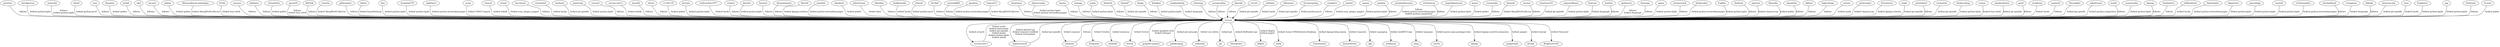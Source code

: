 digraph network {
    "gravitus"
    "davidgarvey"
    "wawrzek"
    "sfried"
    "tsee"
    "dengmin"
    "hcilab"
    "skyl"
    "mvuets"
    "jubbsy"
    "dhanasekaran-anbalagan"
    "b10m"
    "manzur"
    "kablamo"
    "virtualirfan"
    "guest20"
    "k4rthik"
    "ruiaylin"
    "gilimanjaro"
    "ludios"
    "fatz"
    "xiaoping378"
    "eighthave"
    "acme"
    "reinout"
    "schatt"
    "bucciarati"
    "eeisenhart"
    "methane"
    "jametong"
    "crovner"
    "seveas-test-2"
    "seveas-test-1"
    "mzachh"
    "eferro"
    "v1ct0r-LH"
    "kevints"
    "realtorchris1977"
    "wclarie"
    "jfautley"
    "ksurent"
    "dennislaumen"
    "Alir3z4"
    "juanfont"
    "obsoleter"
    "JohnTroony"
    "Adrellias"
    "buddymedia"
    "d3matt"
    "th14g0"
    "martindk80"
    "gaudenz"
    "bugcy013"
    "shantanuo"
    "akatrevorjay"
    "reyjrar"
    "isotopp"
    "jsabo"
    "drlatech"
    "danielj7"
    "skopp"
    "seveas"
    "keibaker"
    "markandrewj"
    "chassing"
    "aaronjcopley"
    "dgryski"
    "evvers"
    "ahelsley"
    "tilboerner"
    "lovemyspring"
    "esnijders"
    "quizlet"
    "sspans"
    "jackdoe"
    "prashanthvarma"
    "ericherman"
    "asgeirbjarnason"
    "mensi"
    "rocamador"
    "deniszh"
    "ciranor"
    "smartass101"
    "anguswilliams"
    "Epicyon"
    "hoelzro"
    "ajufrancis"
    "themage"
    "ngara"
    "atomicstack"
    "berkovskyy"
    "Eagllus"
    "thedrow"
    "aperson"
    "khenriks"
    "dannielou"
    "tkblast"
    "highvoltage"
    "svisser"
    "grimreaper"
    "42ventures"
    "yegle"
    "peterfisher"
    "enchanter"
    "heiden-deng"
    "vexxor"
    "pombredanne"
    "potyl"
    "ravibhure"
    "yegorich"
    "Psycojoker"
    "mikebryant"
    "ncode"
    "yossiovadia"
    "damog"
    "sigmavirus24"
    "chadadavis"
    "wilkinsbrian"
    "themylogin"
    "dagwieers"
    "jameslegg"
    "woneill"
    "technosopher"
    "michaelhood"
    "vtsingaras"
    "dtkirby"
    "hearsaycorp"
    "oxnz"
    "fragfutter"
    "tehmaze"
    "agy"
    "fordream"
    "lu-zero"
    "gravitus" -> "seveas" [label="follows"]
    "davidgarvey" -> "seveas" [label="forked python-hpilo"]
    "wawrzek" -> "seveas" [label="follows\nforked python-hpilo"]
    "sfried" -> "seveas" [label="forked python-prctl"]
    "tsee" -> "seveas" [label="follows"]
    "dengmin" -> "seveas" [label="forked goblet"]
    "hcilab" -> "seveas" [label="follows"]
    "skyl" -> "seveas" [label="follows"]
    "mvuets" -> "seveas" [label="follows"]
    "jubbsy" -> "seveas" [label="forked goblet"]
    "dhanasekaran-anbalagan" -> "seveas" [label="forked MysqlPerfCollector"]
    "b10m" -> "seveas" [label="forked func-shell"]
    "manzur" -> "seveas" [label="follows"]
    "kablamo" -> "seveas" [label="follows"]
    "virtualirfan" -> "seveas" [label="forked goblet"]
    "guest20" -> "seveas" [label="follows\nforked func-shell"]
    "k4rthik" -> "seveas" [label="follows"]
    "ruiaylin" -> "seveas" [label="forked MysqlPerfCollector"]
    "gilimanjaro" -> "seveas" [label="follows"]
    "ludios" -> "seveas" [label="forked beautifulsoup"]
    "fatz" -> "seveas" [label="forked python-hpilo"]
    "xiaoping378" -> "seveas" [label="forked python-hpilo"]
    "eighthave" -> "seveas" [label="forked python-networkmanager"]
    "acme" -> "seveas" [label="forked CPAN-Unpack"]
    "reinout" -> "seveas" [label="forked whelk"]
    "schatt" -> "seveas" [label="forked yum_plugin_puppet"]
    "bucciarati" -> "seveas" [label="follows"]
    "eeisenhart" -> "seveas" [label="forked hacks"]
    "methane" -> "seveas" [label="forked git-spindle"]
    "jametong" -> "seveas" [label="forked python-hpilo"]
    "crovner" -> "seveas" [label="follows"]
    "seveas-test-2" -> "seveas" [label="forked whelk"]
    "seveas-test-1" -> "seveas" [label="forked azuki\nforked buienradar\nforked git-spindle\nforked hacks\nforked python-hpilo\nforked whelk"]
    "mzachh" -> "seveas" [label="follows"]
    "eferro" -> "seveas" [label="follows"]
    "v1ct0r-LH" -> "seveas" [label="forked goblet"]
    "kevints" -> "seveas" [label="forked python-hpilo"]
    "realtorchris1977" -> "seveas" [label="forked hacks"]
    "wclarie" -> "seveas" [label="follows"]
    "jfautley" -> "seveas" [label="forked python-hpilo"]
    "ksurent" -> "seveas" [label="follows"]
    "dennislaumen" -> "seveas" [label="follows"]
    "Alir3z4" -> "seveas" [label="forked django-echelon"]
    "juanfont" -> "seveas" [label="forked python-networkmanager"]
    "obsoleter" -> "seveas" [label="forked goblet"]
    "JohnTroony" -> "seveas" [label="forked ubot"]
    "Adrellias" -> "seveas" [label="follows"]
    "buddymedia" -> "seveas" [label="forked hacks"]
    "d3matt" -> "seveas" [label="forked python-prctl"]
    "th14g0" -> "seveas" [label="follows"]
    "martindk80" -> "seveas" [label="follows"]
    "gaudenz" -> "seveas" [label="forked python-networkmanager"]
    "bugcy013" -> "seveas" [label="forked MysqlPerfCollector"]
    "shantanuo" -> "seveas" [label="follows"]
    "akatrevorjay" -> "seveas" [label="forked python-hpilo\nforked python-networkmanager"]
    "reyjrar" -> "seveas" [label="follows"]
    "isotopp" -> "seveas" [label="follows"]
    "jsabo" -> "seveas" [label="forked python-hpilo"]
    "drlatech" -> "seveas" [label="follows"]
    "danielj7" -> "seveas" [label="forked git-spindle"]
    "skopp" -> "seveas" [label="follows"]
    "seveas" -> "broquaint" [label="forked Gitalist"]
    "seveas" -> "mlafeldt" [label="forked sharness"]
    "seveas" -> "Sereal" [label="forked Sereal"]
    "seveas" -> "graphite-project" [label="forked graphite-web\nforked whisper"]
    "seveas" -> "seveas-test-1" [label="forked scratch"]
    "seveas" -> "johnkeeping" [label="forked git-instacgit"]
    "seveas" -> "edmonds" [label="forked nss-ubdns"]
    "seveas" -> "git" [label="forked git"]
    "seveas" -> "Sheeprider" [label="forked BitBucket-api"]
    "seveas" -> "libgit2" [label="forked libgit2\nforked pygit2"]
    "seveas" -> "sigmavirus24" [label="forked github3.py\nforked requests-toolbelt\nforked uritemplate"]
    "seveas" -> "book" [label="forked Acme-CPANAuthors-Booking"]
    "seveas" -> "Fantomas42" [label="forked django-blog-zinnia"]
    "seveas" -> "kennethreitz" [label="forked requests"]
    "seveas" -> "dgl" [label="forked cpangrep"]
    "seveas" -> "erbbysam" [label="forked webRTCCopy"]
    "seveas" -> "silug" [label="forked cpanspec"]
    "seveas" -> "eserte" [label="forked parse-cpan-packages-fast"]
    "seveas" -> "django" [label="forked django-contrib-comments"]
    "seveas" -> "puppetlabs" [label="forked puppet"]
    "seveas" -> "tehmaze" [label="forked yummie"]
    "seveas" -> "docopt" [label="forked docopt"]
    "seveas" -> "BrightcoveOS" [label="forked Diamond"]
    "keibaker" -> "seveas" [label="forked python-hpilo"]
    "markandrewj" -> "seveas" [label="forked dnsgraph"]
    "chassing" -> "seveas" [label="follows"]
    "aaronjcopley" -> "seveas" [label="follows"]
    "dgryski" -> "seveas" [label="follows"]
    "evvers" -> "seveas" [label="forked git-spindle"]
    "ahelsley" -> "seveas" [label="forked hacks"]
    "tilboerner" -> "seveas" [label="forked git-spindle"]
    "lovemyspring" -> "seveas" [label="forked python-prctl"]
    "esnijders" -> "seveas" [label="follows"]
    "quizlet" -> "seveas" [label="forked yum_plugin_puppet"]
    "sspans" -> "seveas" [label="forked python-hpilo"]
    "jackdoe" -> "seveas" [label="follows"]
    "prashanthvarma" -> "seveas" [label="follows\nforked python-networkmanager\nforked python-snmpclient"]
    "ericherman" -> "seveas" [label="follows"]
    "asgeirbjarnason" -> "seveas" [label="forked python-hpilo"]
    "mensi" -> "seveas" [label="forked goblet"]
    "rocamador" -> "seveas" [label="follows"]
    "deniszh" -> "seveas" [label="forked MysqlPerfCollector"]
    "ciranor" -> "seveas" [label="follows"]
    "smartass101" -> "seveas" [label="forked git-spindle"]
    "anguswilliams" -> "seveas" [label="forked python-hpilo"]
    "Epicyon" -> "seveas" [label="forked dnsgraph"]
    "hoelzro" -> "seveas" [label="follows"]
    "ajufrancis" -> "seveas" [label="follows\nforked dnsgraph"]
    "themage" -> "seveas" [label="follows"]
    "ngara" -> "seveas" [label="forked python-hpilo"]
    "atomicstack" -> "seveas" [label="follows"]
    "berkovskyy" -> "seveas" [label="forked python-networkmanager"]
    "Eagllus" -> "seveas" [label="forked python-hpilo"]
    "thedrow" -> "seveas" [label="follows"]
    "aperson" -> "seveas" [label="forked chanserv.py"]
    "khenriks" -> "seveas" [label="forked goblet"]
    "dannielou" -> "seveas" [label="follows"]
    "tkblast" -> "seveas" [label="follows"]
    "highvoltage" -> "seveas" [label="follows"]
    "svisser" -> "seveas" [label="forked azuki"]
    "grimreaper" -> "seveas" [label="forked chanserv.py"]
    "42ventures" -> "seveas" [label="forked django-echelon"]
    "yegle" -> "seveas" [label="forked git-spindle"]
    "peterfisher" -> "seveas" [label="follows"]
    "enchanter" -> "seveas" [label="forked git-spindle"]
    "heiden-deng" -> "seveas" [label="forked python-hpilo"]
    "vexxor" -> "seveas" [label="forked func-shell"]
    "pombredanne" -> "seveas" [label="forked git-spindle"]
    "potyl" -> "seveas" [label="follows"]
    "ravibhure" -> "seveas" [label="forked hacks"]
    "yegorich" -> "seveas" [label="follows"]
    "Psycojoker" -> "seveas" [label="forked git-spindle"]
    "mikebryant" -> "seveas" [label="forked python-snmpclient"]
    "ncode" -> "seveas" [label="follows"]
    "yossiovadia" -> "seveas" [label="forked python-hpilo"]
    "damog" -> "seveas" [label="follows"]
    "sigmavirus24" -> "seveas" [label="forked git-spindle"]
    "chadadavis" -> "seveas" [label="follows"]
    "wilkinsbrian" -> "seveas" [label="forked hacks"]
    "themylogin" -> "seveas" [label="forked python-networkmanager"]
    "dagwieers" -> "seveas" [label="forked python-hpilo"]
    "jameslegg" -> "seveas" [label="forked python-hpilo"]
    "woneill" -> "seveas" [label="forked python-hpilo"]
    "technosopher" -> "seveas" [label="forked python-networkmanager"]
    "michaelhood" -> "seveas" [label="follows"]
    "vtsingaras" -> "seveas" [label="forked dnsgraph"]
    "dtkirby" -> "seveas" [label="follows"]
    "hearsaycorp" -> "seveas" [label="forked git-spindle"]
    "oxnz" -> "seveas" [label="forked hacks"]
    "fragfutter" -> "seveas" [label="forked python-hpilo"]
    "tehmaze" -> "seveas" [label="follows"]
    "agy" -> "seveas" [label="forked python-hpilo"]
    "fordream" -> "seveas" [label="follows"]
    "lu-zero" -> "seveas" [label="forked goblet"]
}

